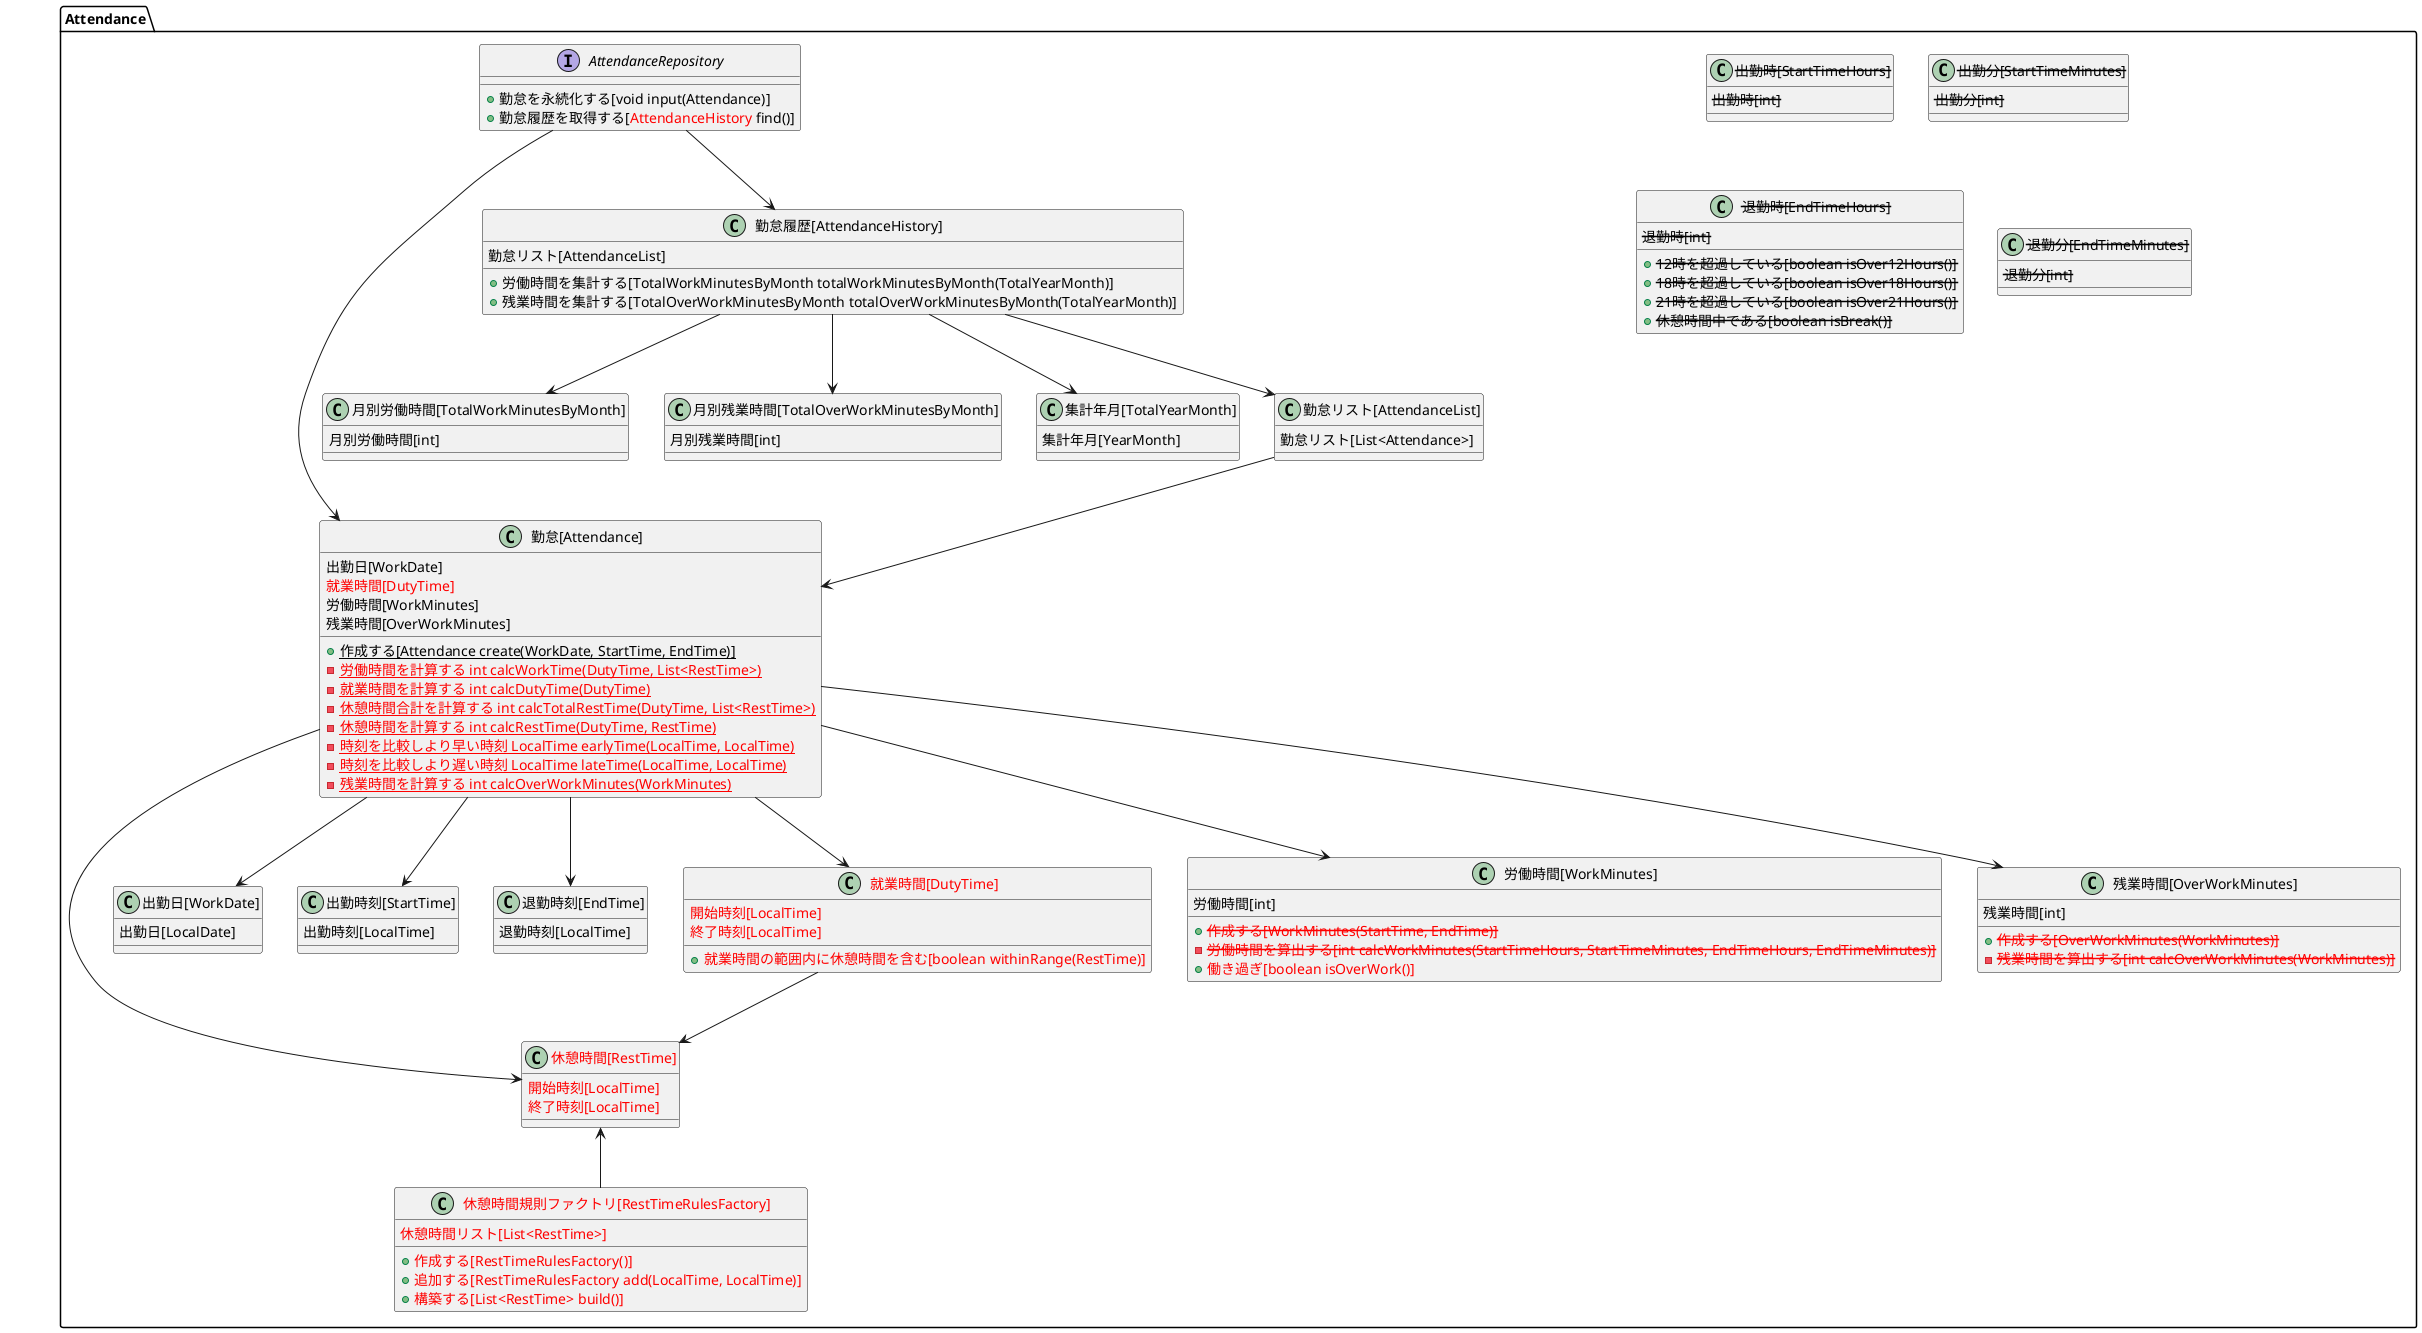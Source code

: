 @startuml

package Attendance {

interface AttendanceRepository {
    + 勤怠を永続化する[void input(Attendance)]
    + 勤怠履歴を取得する[<color:red>AttendanceHistory</color> find()]
}

class "勤怠[Attendance]" as Attendance {
    出勤日[WorkDate]
    <color:red>就業時間[DutyTime]</color>
    労働時間[WorkMinutes]
    残業時間[OverWorkMinutes]
    + {static} 作成する[Attendance create(WorkDate, StartTime, EndTime)]
    - {static} <color:red>労働時間を計算する int calcWorkTime(DutyTime, List<RestTime>)</color>
    - {static} <color:red>就業時間を計算する int calcDutyTime(DutyTime)</color>
    - {static} <color:red>休憩時間合計を計算する int calcTotalRestTime(DutyTime, List<RestTime>)</color>
    - {static} <color:red>休憩時間を計算する int calcRestTime(DutyTime, RestTime)</color>
    - {static} <color:red>時刻を比較しより早い時刻 LocalTime earlyTime(LocalTime, LocalTime)</color>
    - {static} <color:red>時刻を比較しより遅い時刻 LocalTime lateTime(LocalTime, LocalTime)</color>
    - {static} <color:red>残業時間を計算する int calcOverWorkMinutes(WorkMinutes)</color>
}

class "勤怠履歴[AttendanceHistory]" as AttendanceHistory {
    勤怠リスト[AttendanceList]
    + 労働時間を集計する[TotalWorkMinutesByMonth totalWorkMinutesByMonth(TotalYearMonth)]
    + 残業時間を集計する[TotalOverWorkMinutesByMonth totalOverWorkMinutesByMonth(TotalYearMonth)]
}

class "月別労働時間[TotalWorkMinutesByMonth]" as TotalWorkMinutesByMonth {
    月別労働時間[int]
}

class "月別残業時間[TotalOverWorkMinutesByMonth]" as TotalOverWorkMinutesByMonth {
    月別残業時間[int]
}

class "集計年月[TotalYearMonth]" as TotalYearMonth {
    集計年月[YearMonth]
}

class "勤怠リスト[AttendanceList]" as AttendanceList {
    勤怠リスト[List<Attendance>]
}

class "出勤日[WorkDate]" as WorkDate {
    出勤日[LocalDate]
}

class "出勤時刻[StartTime]" as StartTime {
    出勤時刻[LocalTime]
}

class "退勤時刻[EndTime]" as EndTime {
    退勤時刻[LocalTime]
}

class "<color:red>就業時間[DutyTime]</color>" as DutyTime {
    <color:red>開始時刻[LocalTime]</color>
    <color:red>終了時刻[LocalTime]</color>
    + <color:red>就業時間の範囲内に休憩時間を含む[boolean withinRange(RestTime)]</color>
}

class "<color:red>休憩時間[RestTime]</color>" as RestTime {
    <color:red>開始時刻[LocalTime]</color>
    <color:red>終了時刻[LocalTime]</color>
}

class "労働時間[WorkMinutes]" as WorkMinutes {
    労働時間[int]
    + <color:red><s>作成する[WorkMinutes(StartTime, EndTime)]</s></color>
    - <color:red><s>労働時間を算出する[int calcWorkMinutes(StartTimeHours, StartTimeMinutes, EndTimeHours, EndTimeMinutes)]</s></color>
    + <color:red>働き過ぎ[boolean isOverWork()]</color>
}

class "残業時間[OverWorkMinutes]" as OverWorkMinutes {
    残業時間[int]
    + <color:red><s>作成する[OverWorkMinutes(WorkMinutes)]</s></color>
    - <color:red><s>残業時間を算出する[int calcOverWorkMinutes(WorkMinutes)]</s></color>
}

class "<color:red>休憩時間規則ファクトリ[RestTimeRulesFactory]</color>" as RestTimeRulesFactory {
    <color:red>休憩時間リスト[List<RestTime>]</color>
    + <color:red>作成する[RestTimeRulesFactory()]</color>
    + <color:red>追加する[RestTimeRulesFactory add(LocalTime, LocalTime)]</color>
    + <color:red>構築する[List<RestTime> build()]</color>
}

class "<s>出勤時[StartTimeHours]</s>" as StartTimeHours {
    <s>出勤時[int]</s>
}

class "<s>出勤分[StartTimeMinutes]</s>" as StartTimeMinutes {
    <s>出勤分[int]</s>
}

class "<s>退勤時[EndTimeHours]</s>" as EndTimeHours {
    <s>退勤時[int]</s>
    + <s>12時を超過している[boolean isOver12Hours()]</s>
    + <s>18時を超過している[boolean isOver18Hours()]</s>
    + <s>21時を超過している[boolean isOver21Hours()]</s>
    + <s>休憩時間中である[boolean isBreak()]</s>
}

class "<s>退勤分[EndTimeMinutes]</s>" as EndTimeMinutes {
    <s>退勤分[int]</s>
}

AttendanceRepository -down-> Attendance
AttendanceRepository -down-> AttendanceHistory

AttendanceHistory -down-> AttendanceList
AttendanceList -down-> Attendance

AttendanceHistory -down-> TotalWorkMinutesByMonth
AttendanceHistory -down-> TotalOverWorkMinutesByMonth
AttendanceHistory -down-> TotalYearMonth

Attendance -down-> WorkDate
Attendance -down-> StartTime
Attendance -down-> EndTime
Attendance -down-> DutyTime
Attendance -down-> RestTime
Attendance -down-> WorkMinutes
Attendance -down-> OverWorkMinutes

DutyTime -down-> RestTime

RestTimeRulesFactory -up-> RestTime

}

@enduml
